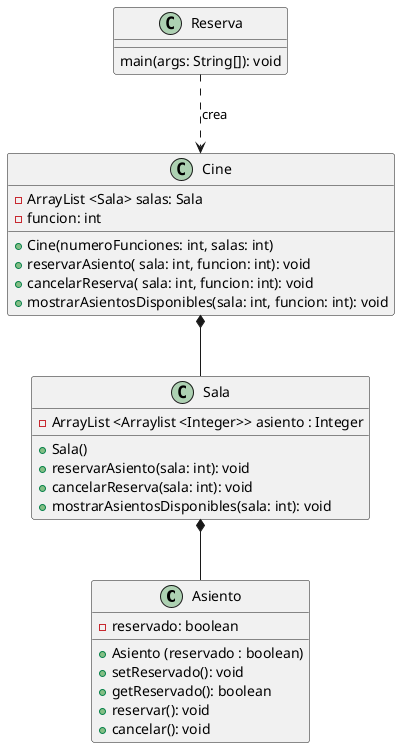 @startuml Cine

class Asiento {
    - reservado: boolean

    + Asiento (reservado : boolean)
    + setReservado(): void
    + getReservado(): boolean
    + reservar(): void
    + cancelar(): void

    
}

class Sala {
    - ArrayList <Arraylist <Integer>> asiento : Integer

    'constructor'
    + Sala()
    + reservarAsiento(sala: int): void
    + cancelarReserva(sala: int): void
    + mostrarAsientosDisponibles(sala: int): void
}

class Cine {
    - ArrayList <Sala> salas: Sala
    -funcion: int

    + Cine(numeroFunciones: int, salas: int)
    + reservarAsiento( sala: int, funcion: int): void
    + cancelarReserva( sala: int, funcion: int): void
    + mostrarAsientosDisponibles(sala: int, funcion: int): void
}

class Reserva {
    main(args: String[]): void
}

 Sala *-- Asiento
 Reserva ..> Cine: crea
 Cine *-- Sala

@enduml